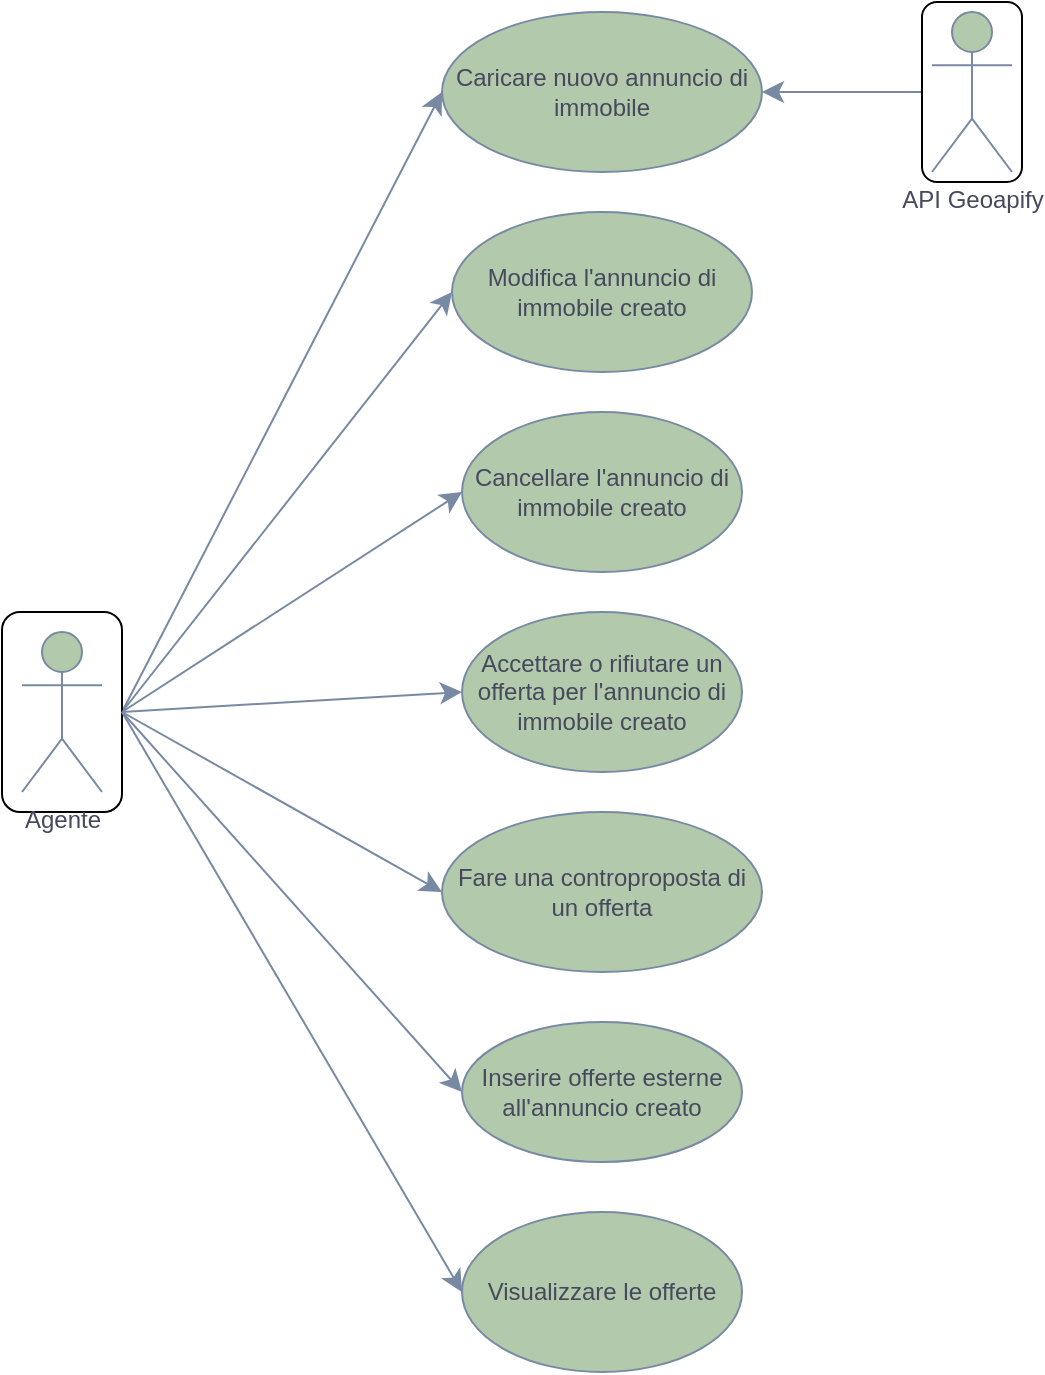 <mxfile version="26.0.6">
  <diagram name="Pagina-1" id="RFZiibmnyebzwWx95ZG2">
    <mxGraphModel dx="1434" dy="773" grid="1" gridSize="10" guides="1" tooltips="1" connect="1" arrows="1" fold="1" page="1" pageScale="1" pageWidth="827" pageHeight="1169" math="0" shadow="0">
      <root>
        <mxCell id="0" />
        <mxCell id="1" parent="0" />
        <mxCell id="owARZ6gaNnKl0g-R_2Ok-2" value="Caricare nuovo annuncio di immobile" style="ellipse;whiteSpace=wrap;html=1;labelBackgroundColor=none;fillColor=#B2C9AB;strokeColor=#788AA3;fontColor=#46495D;" parent="1" vertex="1">
          <mxGeometry x="360" y="80" width="160" height="80" as="geometry" />
        </mxCell>
        <mxCell id="owARZ6gaNnKl0g-R_2Ok-5" value="Modifica l&#39;annuncio di immobile creato" style="ellipse;whiteSpace=wrap;html=1;labelBackgroundColor=none;fillColor=#B2C9AB;strokeColor=#788AA3;fontColor=#46495D;" parent="1" vertex="1">
          <mxGeometry x="365" y="180" width="150" height="80" as="geometry" />
        </mxCell>
        <mxCell id="owARZ6gaNnKl0g-R_2Ok-6" value="Cancellare l&#39;annuncio di immobile creato" style="ellipse;whiteSpace=wrap;html=1;labelBackgroundColor=none;fillColor=#B2C9AB;strokeColor=#788AA3;fontColor=#46495D;" parent="1" vertex="1">
          <mxGeometry x="370" y="280" width="140" height="80" as="geometry" />
        </mxCell>
        <mxCell id="owARZ6gaNnKl0g-R_2Ok-7" value="Accettare o rifiutare un offerta per l&#39;annuncio di immobile creato" style="ellipse;whiteSpace=wrap;html=1;labelBackgroundColor=none;fillColor=#B2C9AB;strokeColor=#788AA3;fontColor=#46495D;" parent="1" vertex="1">
          <mxGeometry x="370" y="380" width="140" height="80" as="geometry" />
        </mxCell>
        <mxCell id="owARZ6gaNnKl0g-R_2Ok-8" value="Fare una controproposta di un offerta" style="ellipse;whiteSpace=wrap;html=1;labelBackgroundColor=none;fillColor=#B2C9AB;strokeColor=#788AA3;fontColor=#46495D;" parent="1" vertex="1">
          <mxGeometry x="360" y="480" width="160" height="80" as="geometry" />
        </mxCell>
        <mxCell id="owARZ6gaNnKl0g-R_2Ok-9" value="Inserire offerte esterne all&#39;annuncio creato" style="ellipse;whiteSpace=wrap;html=1;labelBackgroundColor=none;fillColor=#B2C9AB;strokeColor=#788AA3;fontColor=#46495D;" parent="1" vertex="1">
          <mxGeometry x="370" y="585" width="140" height="70" as="geometry" />
        </mxCell>
        <mxCell id="owARZ6gaNnKl0g-R_2Ok-10" value="Visualizzare le offerte" style="ellipse;whiteSpace=wrap;html=1;labelBackgroundColor=none;fillColor=#B2C9AB;strokeColor=#788AA3;fontColor=#46495D;" parent="1" vertex="1">
          <mxGeometry x="370" y="680" width="140" height="80" as="geometry" />
        </mxCell>
        <mxCell id="yKwraj5KfyVElRhRBwT7-2" style="edgeStyle=none;curved=1;rounded=0;orthogonalLoop=1;jettySize=auto;html=1;exitX=1;exitY=0.5;exitDx=0;exitDy=0;entryX=0;entryY=0.5;entryDx=0;entryDy=0;fontSize=12;startSize=8;endSize=8;labelBackgroundColor=none;strokeColor=#788AA3;fontColor=default;" parent="1" source="yKwraj5KfyVElRhRBwT7-1" target="owARZ6gaNnKl0g-R_2Ok-2" edge="1">
          <mxGeometry relative="1" as="geometry" />
        </mxCell>
        <mxCell id="yKwraj5KfyVElRhRBwT7-3" style="edgeStyle=none;curved=1;rounded=0;orthogonalLoop=1;jettySize=auto;html=1;exitX=1;exitY=0.5;exitDx=0;exitDy=0;entryX=0;entryY=0.5;entryDx=0;entryDy=0;fontSize=12;startSize=8;endSize=8;labelBackgroundColor=none;strokeColor=#788AA3;fontColor=default;" parent="1" source="yKwraj5KfyVElRhRBwT7-1" target="owARZ6gaNnKl0g-R_2Ok-5" edge="1">
          <mxGeometry relative="1" as="geometry" />
        </mxCell>
        <mxCell id="yKwraj5KfyVElRhRBwT7-1" value="" style="rounded=1;whiteSpace=wrap;html=1;labelBackgroundColor=none;" parent="1" vertex="1">
          <mxGeometry x="140" y="380" width="60" height="100" as="geometry" />
        </mxCell>
        <mxCell id="owARZ6gaNnKl0g-R_2Ok-1" value="Agente" style="shape=umlActor;verticalLabelPosition=bottom;verticalAlign=top;html=1;outlineConnect=0;labelBackgroundColor=none;fillColor=#B2C9AB;strokeColor=#788AA3;fontColor=#46495D;" parent="1" vertex="1">
          <mxGeometry x="150" y="390" width="40" height="80" as="geometry" />
        </mxCell>
        <mxCell id="yKwraj5KfyVElRhRBwT7-4" style="edgeStyle=none;curved=1;rounded=0;orthogonalLoop=1;jettySize=auto;html=1;entryX=0;entryY=0.5;entryDx=0;entryDy=0;fontSize=12;startSize=8;endSize=8;exitX=1;exitY=0.5;exitDx=0;exitDy=0;labelBackgroundColor=none;strokeColor=#788AA3;fontColor=default;" parent="1" source="yKwraj5KfyVElRhRBwT7-1" target="owARZ6gaNnKl0g-R_2Ok-6" edge="1">
          <mxGeometry relative="1" as="geometry">
            <mxPoint x="210" y="440" as="sourcePoint" />
            <mxPoint x="354" y="245" as="targetPoint" />
          </mxGeometry>
        </mxCell>
        <mxCell id="yKwraj5KfyVElRhRBwT7-5" style="edgeStyle=none;curved=1;rounded=0;orthogonalLoop=1;jettySize=auto;html=1;entryX=0;entryY=0.5;entryDx=0;entryDy=0;fontSize=12;startSize=8;endSize=8;exitX=1;exitY=0.5;exitDx=0;exitDy=0;labelBackgroundColor=none;strokeColor=#788AA3;fontColor=default;" parent="1" source="yKwraj5KfyVElRhRBwT7-1" target="owARZ6gaNnKl0g-R_2Ok-7" edge="1">
          <mxGeometry relative="1" as="geometry">
            <mxPoint x="210" y="440" as="sourcePoint" />
            <mxPoint x="364" y="255" as="targetPoint" />
          </mxGeometry>
        </mxCell>
        <mxCell id="yKwraj5KfyVElRhRBwT7-6" style="edgeStyle=none;curved=1;rounded=0;orthogonalLoop=1;jettySize=auto;html=1;entryX=0;entryY=0.5;entryDx=0;entryDy=0;fontSize=12;startSize=8;endSize=8;exitX=1;exitY=0.5;exitDx=0;exitDy=0;labelBackgroundColor=none;strokeColor=#788AA3;fontColor=default;" parent="1" source="yKwraj5KfyVElRhRBwT7-1" target="owARZ6gaNnKl0g-R_2Ok-8" edge="1">
          <mxGeometry relative="1" as="geometry">
            <mxPoint x="220" y="450" as="sourcePoint" />
            <mxPoint x="360" y="485" as="targetPoint" />
          </mxGeometry>
        </mxCell>
        <mxCell id="yKwraj5KfyVElRhRBwT7-7" style="edgeStyle=none;curved=1;rounded=0;orthogonalLoop=1;jettySize=auto;html=1;fontSize=12;startSize=8;endSize=8;exitX=1;exitY=0.5;exitDx=0;exitDy=0;labelBackgroundColor=none;strokeColor=#788AA3;fontColor=default;entryX=0;entryY=0.5;entryDx=0;entryDy=0;" parent="1" source="yKwraj5KfyVElRhRBwT7-1" edge="1" target="owARZ6gaNnKl0g-R_2Ok-9">
          <mxGeometry relative="1" as="geometry">
            <mxPoint x="220" y="560" as="sourcePoint" />
            <mxPoint x="370" y="720" as="targetPoint" />
          </mxGeometry>
        </mxCell>
        <mxCell id="yKwraj5KfyVElRhRBwT7-8" style="edgeStyle=none;curved=1;rounded=0;orthogonalLoop=1;jettySize=auto;html=1;entryX=0;entryY=0.5;entryDx=0;entryDy=0;fontSize=12;startSize=8;endSize=8;exitX=1;exitY=0.5;exitDx=0;exitDy=0;labelBackgroundColor=none;strokeColor=#788AA3;fontColor=default;" parent="1" source="yKwraj5KfyVElRhRBwT7-1" target="owARZ6gaNnKl0g-R_2Ok-10" edge="1">
          <mxGeometry relative="1" as="geometry">
            <mxPoint x="210" y="440" as="sourcePoint" />
            <mxPoint x="310" y="860" as="targetPoint" />
          </mxGeometry>
        </mxCell>
        <mxCell id="yKwraj5KfyVElRhRBwT7-13" style="edgeStyle=none;curved=1;rounded=0;orthogonalLoop=1;jettySize=auto;html=1;exitX=0;exitY=0.5;exitDx=0;exitDy=0;entryX=1;entryY=0.5;entryDx=0;entryDy=0;fontSize=12;startSize=8;endSize=8;labelBackgroundColor=none;strokeColor=#788AA3;fontColor=default;" parent="1" source="yKwraj5KfyVElRhRBwT7-9" target="owARZ6gaNnKl0g-R_2Ok-2" edge="1">
          <mxGeometry relative="1" as="geometry" />
        </mxCell>
        <mxCell id="yKwraj5KfyVElRhRBwT7-9" value="" style="rounded=1;whiteSpace=wrap;html=1;labelBackgroundColor=none;" parent="1" vertex="1">
          <mxGeometry x="600" y="75" width="50" height="90" as="geometry" />
        </mxCell>
        <mxCell id="yKwraj5KfyVElRhRBwT7-10" value="&lt;div&gt;API Geoapify&lt;/div&gt;&lt;div&gt;&lt;br&gt;&lt;/div&gt;" style="shape=umlActor;verticalLabelPosition=bottom;verticalAlign=top;html=1;outlineConnect=0;labelBackgroundColor=none;fillColor=#B2C9AB;strokeColor=#788AA3;fontColor=#46495D;" parent="1" vertex="1">
          <mxGeometry x="605" y="80" width="40" height="80" as="geometry" />
        </mxCell>
      </root>
    </mxGraphModel>
  </diagram>
</mxfile>
